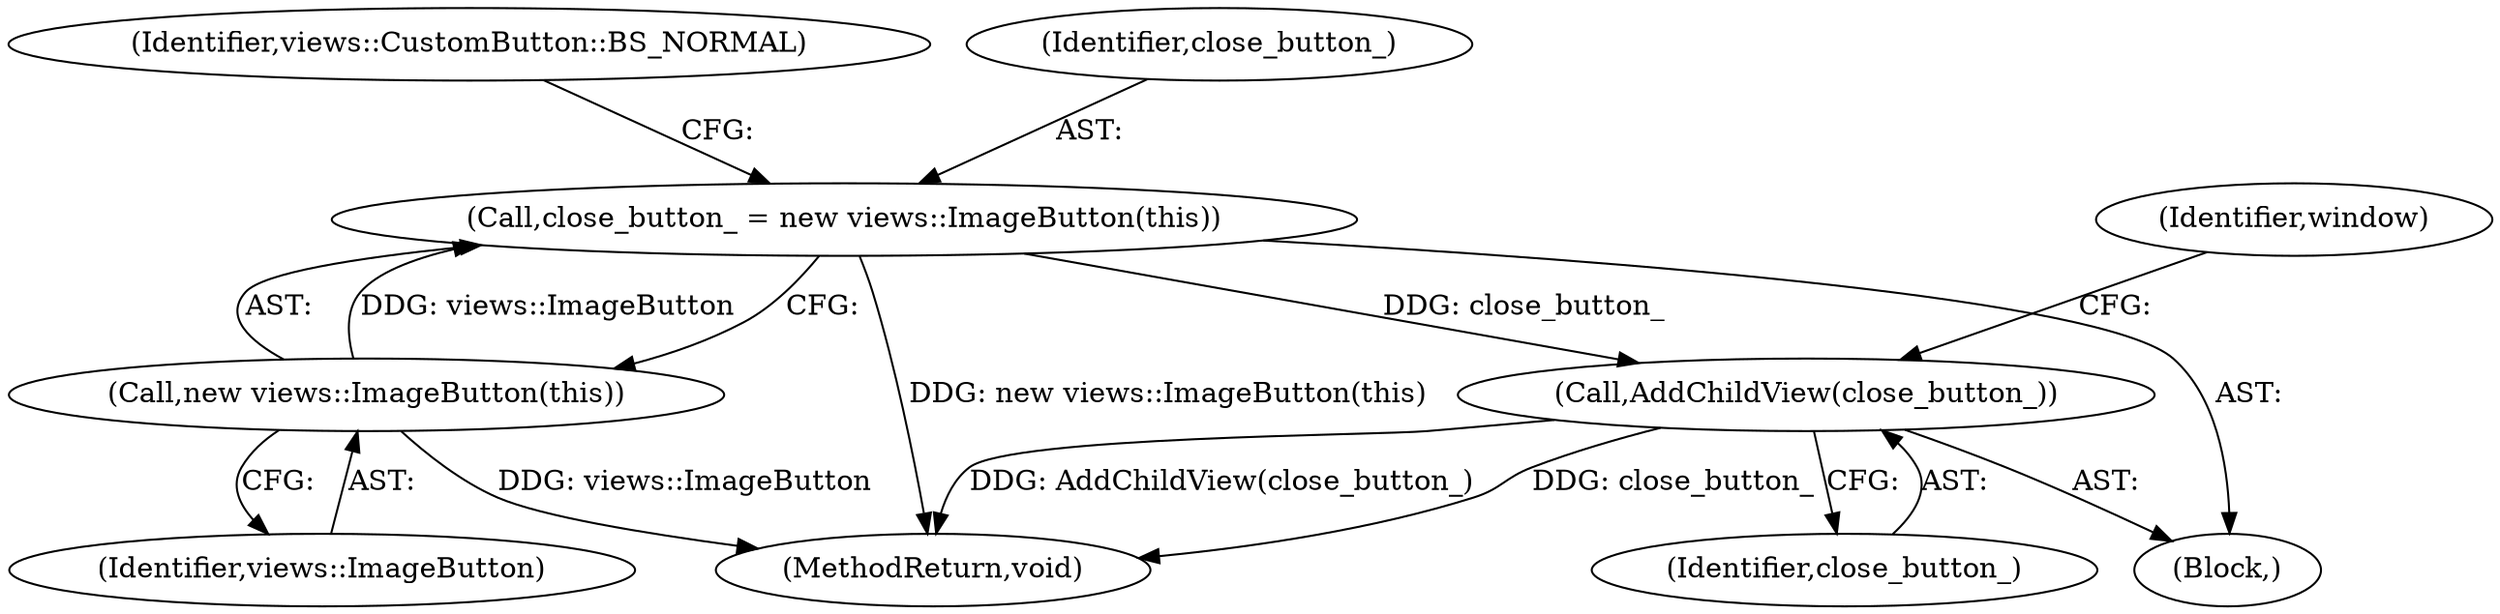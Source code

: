 digraph "0_Chrome_7f8cdab6fda192d15e45a3e9682b1eec427870c5_5@API" {
"1000114" [label="(Call,close_button_ = new views::ImageButton(this))"];
"1000116" [label="(Call,new views::ImageButton(this))"];
"1000130" [label="(Call,AddChildView(close_button_))"];
"1000161" [label="(MethodReturn,void)"];
"1000114" [label="(Call,close_button_ = new views::ImageButton(this))"];
"1000131" [label="(Identifier,close_button_)"];
"1000109" [label="(Block,)"];
"1000116" [label="(Call,new views::ImageButton(this))"];
"1000130" [label="(Call,AddChildView(close_button_))"];
"1000134" [label="(Identifier,window)"];
"1000119" [label="(Identifier,views::CustomButton::BS_NORMAL)"];
"1000115" [label="(Identifier,close_button_)"];
"1000117" [label="(Identifier,views::ImageButton)"];
"1000114" -> "1000109"  [label="AST: "];
"1000114" -> "1000116"  [label="CFG: "];
"1000115" -> "1000114"  [label="AST: "];
"1000116" -> "1000114"  [label="AST: "];
"1000119" -> "1000114"  [label="CFG: "];
"1000114" -> "1000161"  [label="DDG: new views::ImageButton(this)"];
"1000116" -> "1000114"  [label="DDG: views::ImageButton"];
"1000114" -> "1000130"  [label="DDG: close_button_"];
"1000116" -> "1000117"  [label="CFG: "];
"1000117" -> "1000116"  [label="AST: "];
"1000116" -> "1000161"  [label="DDG: views::ImageButton"];
"1000130" -> "1000109"  [label="AST: "];
"1000130" -> "1000131"  [label="CFG: "];
"1000131" -> "1000130"  [label="AST: "];
"1000134" -> "1000130"  [label="CFG: "];
"1000130" -> "1000161"  [label="DDG: AddChildView(close_button_)"];
"1000130" -> "1000161"  [label="DDG: close_button_"];
}

